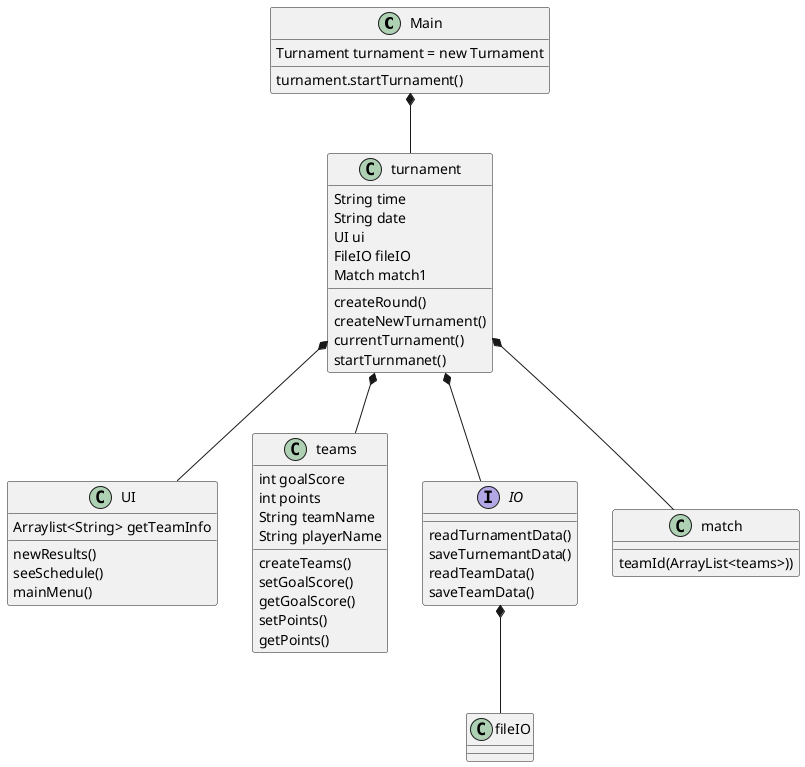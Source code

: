 @startuml
'https://plantuml.com/sequence-diagram

class Main
class UI
class turnament
class teams
Interface IO
class match
class fileIO

Main *-- turnament

turnament *-- UI
turnament *-- IO
turnament *-- teams
turnament *-- match

IO *-- fileIO

Main : Turnament turnament = new Turnament
Main : turnament.startTurnament()

match : teamId(ArrayList<teams>))

IO : readTurnamentData()
IO : saveTurnemantData()
IO : readTeamData()
IO : saveTeamData()

teams : int goalScore
teams : int points
teams : String teamName
teams : String playerName
teams : createTeams()
teams : setGoalScore()
teams : getGoalScore()
teams : setPoints()
teams : getPoints()


turnament : String time
turnament : String date
turnament : createRound()
turnament : UI ui
turnament : FileIO fileIO

turnament : createNewTurnament()
turnament : currentTurnament()
turnament : startTurnmanet()
turnament : Match match1

UI : newResults()
UI : seeSchedule()
UI : mainMenu()
UI : Arraylist<String> getTeamInfo

@enduml